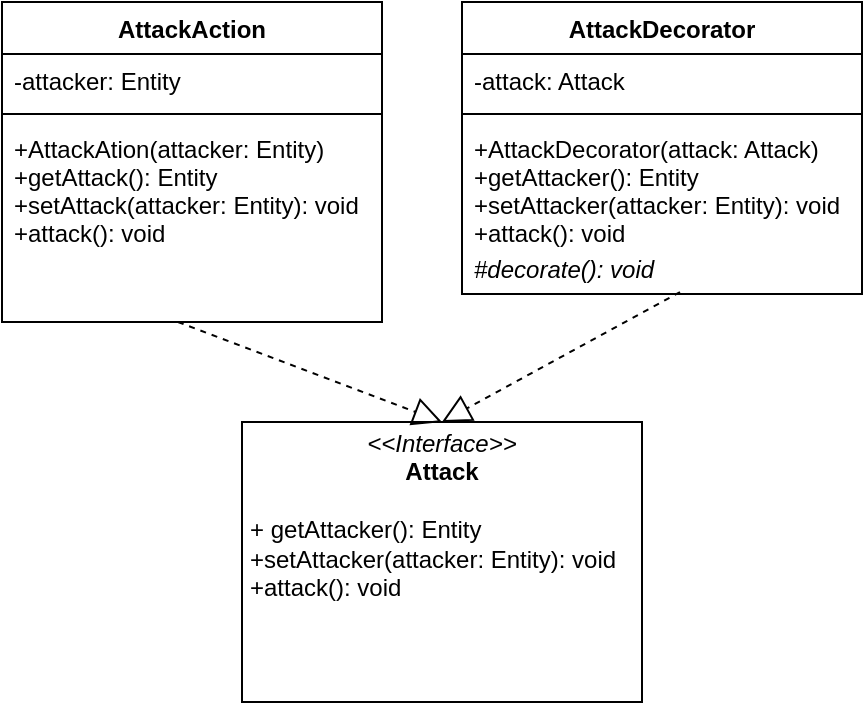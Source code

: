 <mxfile version="13.9.9" type="device"><diagram id="JoFQByJw2eYLuY0I7_IH" name="Page-1"><mxGraphModel dx="852" dy="494" grid="1" gridSize="10" guides="1" tooltips="1" connect="1" arrows="1" fold="1" page="1" pageScale="1" pageWidth="850" pageHeight="1100" math="0" shadow="0"><root><mxCell id="0"/><mxCell id="1" parent="0"/><mxCell id="b1nT_rkuJrMs0i4mq1yK-96" value="AttackDecorator" style="swimlane;fontStyle=1;align=center;verticalAlign=top;childLayout=stackLayout;horizontal=1;startSize=26;horizontalStack=0;resizeParent=1;resizeParentMax=0;resizeLast=0;collapsible=1;marginBottom=0;" vertex="1" parent="1"><mxGeometry x="410" y="150" width="200" height="146" as="geometry"/></mxCell><mxCell id="b1nT_rkuJrMs0i4mq1yK-97" value="-attack: Attack" style="text;strokeColor=none;fillColor=none;align=left;verticalAlign=top;spacingLeft=4;spacingRight=4;overflow=hidden;rotatable=0;points=[[0,0.5],[1,0.5]];portConstraint=eastwest;" vertex="1" parent="b1nT_rkuJrMs0i4mq1yK-96"><mxGeometry y="26" width="200" height="26" as="geometry"/></mxCell><mxCell id="b1nT_rkuJrMs0i4mq1yK-98" value="" style="line;strokeWidth=1;fillColor=none;align=left;verticalAlign=middle;spacingTop=-1;spacingLeft=3;spacingRight=3;rotatable=0;labelPosition=right;points=[];portConstraint=eastwest;" vertex="1" parent="b1nT_rkuJrMs0i4mq1yK-96"><mxGeometry y="52" width="200" height="8" as="geometry"/></mxCell><mxCell id="b1nT_rkuJrMs0i4mq1yK-99" value="+AttackDecorator(attack: Attack)&#10;+getAttacker(): Entity&#10;+setAttacker(attacker: Entity): void&#10;+attack(): void" style="text;strokeColor=none;fillColor=none;align=left;verticalAlign=top;spacingLeft=4;spacingRight=4;overflow=hidden;rotatable=0;points=[[0,0.5],[1,0.5]];portConstraint=eastwest;" vertex="1" parent="b1nT_rkuJrMs0i4mq1yK-96"><mxGeometry y="60" width="200" height="60" as="geometry"/></mxCell><mxCell id="b1nT_rkuJrMs0i4mq1yK-104" value="#decorate(): void" style="text;strokeColor=none;fillColor=none;align=left;verticalAlign=top;spacingLeft=4;spacingRight=4;overflow=hidden;rotatable=0;points=[[0,0.5],[1,0.5]];portConstraint=eastwest;fontStyle=2" vertex="1" parent="b1nT_rkuJrMs0i4mq1yK-96"><mxGeometry y="120" width="200" height="26" as="geometry"/></mxCell><mxCell id="b1nT_rkuJrMs0i4mq1yK-100" value="AttackAction" style="swimlane;fontStyle=1;align=center;verticalAlign=top;childLayout=stackLayout;horizontal=1;startSize=26;horizontalStack=0;resizeParent=1;resizeParentMax=0;resizeLast=0;collapsible=1;marginBottom=0;" vertex="1" parent="1"><mxGeometry x="180" y="150" width="190" height="160" as="geometry"/></mxCell><mxCell id="b1nT_rkuJrMs0i4mq1yK-101" value="-attacker: Entity" style="text;strokeColor=none;fillColor=none;align=left;verticalAlign=top;spacingLeft=4;spacingRight=4;overflow=hidden;rotatable=0;points=[[0,0.5],[1,0.5]];portConstraint=eastwest;" vertex="1" parent="b1nT_rkuJrMs0i4mq1yK-100"><mxGeometry y="26" width="190" height="26" as="geometry"/></mxCell><mxCell id="b1nT_rkuJrMs0i4mq1yK-102" value="" style="line;strokeWidth=1;fillColor=none;align=left;verticalAlign=middle;spacingTop=-1;spacingLeft=3;spacingRight=3;rotatable=0;labelPosition=right;points=[];portConstraint=eastwest;" vertex="1" parent="b1nT_rkuJrMs0i4mq1yK-100"><mxGeometry y="52" width="190" height="8" as="geometry"/></mxCell><mxCell id="b1nT_rkuJrMs0i4mq1yK-103" value="+AttackAtion(attacker: Entity)&#10;+getAttack(): Entity&#10;+setAttack(attacker: Entity): void&#10;+attack(): void" style="text;strokeColor=none;fillColor=none;align=left;verticalAlign=top;spacingLeft=4;spacingRight=4;overflow=hidden;rotatable=0;points=[[0,0.5],[1,0.5]];portConstraint=eastwest;" vertex="1" parent="b1nT_rkuJrMs0i4mq1yK-100"><mxGeometry y="60" width="190" height="100" as="geometry"/></mxCell><mxCell id="b1nT_rkuJrMs0i4mq1yK-105" value="&lt;p style=&quot;margin: 0px ; margin-top: 4px ; text-align: center&quot;&gt;&lt;i&gt;&amp;lt;&amp;lt;Interface&amp;gt;&amp;gt;&lt;/i&gt;&lt;br&gt;&lt;b&gt;Attack&lt;/b&gt;&lt;/p&gt;&lt;p style=&quot;margin: 0px ; margin-left: 4px&quot;&gt;&lt;br&gt;&lt;/p&gt;&lt;p style=&quot;margin: 0px ; margin-left: 4px&quot;&gt;+ getAttacker(): Entity&lt;/p&gt;&lt;p style=&quot;margin: 0px ; margin-left: 4px&quot;&gt;+setAttacker(attacker: Entity): void&lt;br&gt;+attack(): void&lt;br&gt;&lt;/p&gt;" style="verticalAlign=top;align=left;overflow=fill;fontSize=12;fontFamily=Helvetica;html=1;" vertex="1" parent="1"><mxGeometry x="300" y="360" width="200" height="140" as="geometry"/></mxCell><mxCell id="b1nT_rkuJrMs0i4mq1yK-106" value="" style="endArrow=block;dashed=1;endFill=0;endSize=12;html=1;exitX=0.463;exitY=1;exitDx=0;exitDy=0;exitPerimeter=0;entryX=0.5;entryY=0;entryDx=0;entryDy=0;" edge="1" parent="1" source="b1nT_rkuJrMs0i4mq1yK-103" target="b1nT_rkuJrMs0i4mq1yK-105"><mxGeometry width="160" relative="1" as="geometry"><mxPoint x="270" y="340" as="sourcePoint"/><mxPoint x="430" y="340" as="targetPoint"/></mxGeometry></mxCell><mxCell id="b1nT_rkuJrMs0i4mq1yK-107" value="" style="endArrow=block;dashed=1;endFill=0;endSize=12;html=1;exitX=0.545;exitY=0.962;exitDx=0;exitDy=0;exitPerimeter=0;" edge="1" parent="1" source="b1nT_rkuJrMs0i4mq1yK-104"><mxGeometry width="160" relative="1" as="geometry"><mxPoint x="480" y="320" as="sourcePoint"/><mxPoint x="400" y="360" as="targetPoint"/></mxGeometry></mxCell></root></mxGraphModel></diagram></mxfile>